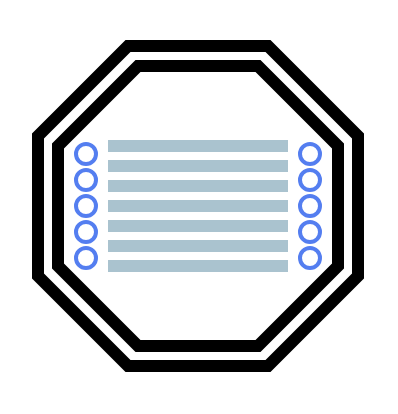 <mxfile version="24.5.3" type="device">
  <diagram name="Page-1" id="ZcRAXSWJTWcisyccbfvs">
    <mxGraphModel dx="321" dy="-602" grid="1" gridSize="1" guides="1" tooltips="1" connect="1" arrows="1" fold="1" page="0" pageScale="1" pageWidth="827" pageHeight="1169" math="0" shadow="0">
      <root>
        <mxCell id="0" />
        <mxCell id="1" parent="0" />
        <mxCell id="8Hfyr7WBZAyte62RLOXz-34" value="" style="rounded=0;whiteSpace=wrap;html=1;strokeColor=none;fillColor=none;" parent="1" vertex="1">
          <mxGeometry x="249" y="807" width="198" height="206" as="geometry" />
        </mxCell>
        <mxCell id="8Hfyr7WBZAyte62RLOXz-1" value="" style="endArrow=none;html=1;rounded=0;strokeWidth=6;" parent="1" edge="1">
          <mxGeometry width="50" height="50" relative="1" as="geometry">
            <mxPoint x="418" y="900" as="sourcePoint" />
            <mxPoint x="418" y="920" as="targetPoint" />
            <Array as="points">
              <mxPoint x="418" y="940" />
              <mxPoint x="378" y="980" />
              <mxPoint x="318" y="980" />
              <mxPoint x="278" y="940" />
              <mxPoint x="278" y="880" />
              <mxPoint x="318" y="840" />
              <mxPoint x="378" y="840" />
              <mxPoint x="418" y="880" />
            </Array>
          </mxGeometry>
        </mxCell>
        <mxCell id="8Hfyr7WBZAyte62RLOXz-2" value="" style="endArrow=none;html=1;rounded=0;strokeWidth=6;" parent="1" edge="1">
          <mxGeometry width="50" height="50" relative="1" as="geometry">
            <mxPoint x="428" y="900" as="sourcePoint" />
            <mxPoint x="428" y="920" as="targetPoint" />
            <Array as="points">
              <mxPoint x="428" y="945" />
              <mxPoint x="383" y="990" />
              <mxPoint x="313" y="990" />
              <mxPoint x="268" y="945" />
              <mxPoint x="268" y="875" />
              <mxPoint x="313" y="830" />
              <mxPoint x="383" y="830" />
              <mxPoint x="428" y="875" />
            </Array>
          </mxGeometry>
        </mxCell>
        <mxCell id="8Hfyr7WBZAyte62RLOXz-21" value="" style="shape=trapezoid;perimeter=trapezoidPerimeter;whiteSpace=wrap;html=1;fixedSize=1;strokeColor=none;fillColor=#FFFFFF;size=22;" parent="1" vertex="1">
          <mxGeometry x="303" y="852" width="90" height="21" as="geometry" />
        </mxCell>
        <mxCell id="8Hfyr7WBZAyte62RLOXz-22" value="" style="shape=trapezoid;perimeter=trapezoidPerimeter;whiteSpace=wrap;html=1;fixedSize=1;strokeColor=none;fillColor=#FFFFFF;rotation=-180;size=22;" parent="1" vertex="1">
          <mxGeometry x="303" y="947" width="90" height="23" as="geometry" />
        </mxCell>
        <mxCell id="8Hfyr7WBZAyte62RLOXz-3" value="" style="rounded=0;whiteSpace=wrap;html=1;strokeColor=none;fillColor=#AAC3CF;" parent="1" vertex="1">
          <mxGeometry x="303" y="877" width="90" height="6" as="geometry" />
        </mxCell>
        <mxCell id="8Hfyr7WBZAyte62RLOXz-7" value="" style="rounded=0;whiteSpace=wrap;html=1;strokeColor=none;fillColor=#AAC3CF;" parent="1" vertex="1">
          <mxGeometry x="303" y="887" width="90" height="6" as="geometry" />
        </mxCell>
        <mxCell id="8Hfyr7WBZAyte62RLOXz-9" value="" style="rounded=0;whiteSpace=wrap;html=1;strokeColor=none;fillColor=#AAC3CF;" parent="1" vertex="1">
          <mxGeometry x="303" y="897" width="90" height="6" as="geometry" />
        </mxCell>
        <mxCell id="8Hfyr7WBZAyte62RLOXz-12" value="" style="rounded=0;whiteSpace=wrap;html=1;strokeColor=none;fillColor=#AAC3CF;" parent="1" vertex="1">
          <mxGeometry x="303" y="907" width="90" height="6" as="geometry" />
        </mxCell>
        <mxCell id="8Hfyr7WBZAyte62RLOXz-15" value="" style="rounded=0;whiteSpace=wrap;html=1;strokeColor=none;fillColor=#AAC3CF;" parent="1" vertex="1">
          <mxGeometry x="303" y="917" width="90" height="6" as="geometry" />
        </mxCell>
        <mxCell id="8Hfyr7WBZAyte62RLOXz-17" value="" style="rounded=0;whiteSpace=wrap;html=1;strokeColor=none;fillColor=#AAC3CF;" parent="1" vertex="1">
          <mxGeometry x="303" y="927" width="90" height="6" as="geometry" />
        </mxCell>
        <mxCell id="8Hfyr7WBZAyte62RLOXz-19" value="" style="rounded=0;whiteSpace=wrap;html=1;strokeColor=none;fillColor=#AAC3CF;" parent="1" vertex="1">
          <mxGeometry x="303" y="937" width="90" height="6" as="geometry" />
        </mxCell>
        <mxCell id="8Hfyr7WBZAyte62RLOXz-24" value="" style="ellipse;whiteSpace=wrap;html=1;strokeColor=#547EF0;fillColor=none;strokeWidth=2;" parent="1" vertex="1">
          <mxGeometry x="399" y="879" width="10" height="10" as="geometry" />
        </mxCell>
        <mxCell id="8Hfyr7WBZAyte62RLOXz-25" value="" style="ellipse;whiteSpace=wrap;html=1;strokeColor=#547EF0;fillColor=none;strokeWidth=2;" parent="1" vertex="1">
          <mxGeometry x="399" y="931" width="10" height="10" as="geometry" />
        </mxCell>
        <mxCell id="8Hfyr7WBZAyte62RLOXz-26" value="" style="ellipse;whiteSpace=wrap;html=1;strokeColor=#547EF0;fillColor=none;strokeWidth=2;" parent="1" vertex="1">
          <mxGeometry x="399" y="918" width="10" height="10" as="geometry" />
        </mxCell>
        <mxCell id="8Hfyr7WBZAyte62RLOXz-27" value="" style="ellipse;whiteSpace=wrap;html=1;strokeColor=#547EF0;fillColor=none;strokeWidth=2;" parent="1" vertex="1">
          <mxGeometry x="399" y="892" width="10" height="10" as="geometry" />
        </mxCell>
        <mxCell id="8Hfyr7WBZAyte62RLOXz-28" value="" style="ellipse;whiteSpace=wrap;html=1;strokeColor=#547EF0;fillColor=none;strokeWidth=2;" parent="1" vertex="1">
          <mxGeometry x="399" y="905" width="10" height="10" as="geometry" />
        </mxCell>
        <mxCell id="8Hfyr7WBZAyte62RLOXz-29" value="" style="ellipse;whiteSpace=wrap;html=1;strokeColor=#547EF0;fillColor=none;strokeWidth=2;" parent="1" vertex="1">
          <mxGeometry x="287" y="879" width="10" height="10" as="geometry" />
        </mxCell>
        <mxCell id="8Hfyr7WBZAyte62RLOXz-30" value="" style="ellipse;whiteSpace=wrap;html=1;strokeColor=#547EF0;fillColor=none;strokeWidth=2;" parent="1" vertex="1">
          <mxGeometry x="287" y="931" width="10" height="10" as="geometry" />
        </mxCell>
        <mxCell id="8Hfyr7WBZAyte62RLOXz-31" value="" style="ellipse;whiteSpace=wrap;html=1;strokeColor=#547EF0;fillColor=none;strokeWidth=2;" parent="1" vertex="1">
          <mxGeometry x="287" y="918" width="10" height="10" as="geometry" />
        </mxCell>
        <mxCell id="8Hfyr7WBZAyte62RLOXz-32" value="" style="ellipse;whiteSpace=wrap;html=1;strokeColor=#547EF0;fillColor=none;strokeWidth=2;" parent="1" vertex="1">
          <mxGeometry x="287" y="892" width="10" height="10" as="geometry" />
        </mxCell>
        <mxCell id="8Hfyr7WBZAyte62RLOXz-33" value="" style="ellipse;whiteSpace=wrap;html=1;strokeColor=#547EF0;fillColor=none;strokeWidth=2;" parent="1" vertex="1">
          <mxGeometry x="287" y="905" width="10" height="10" as="geometry" />
        </mxCell>
      </root>
    </mxGraphModel>
  </diagram>
</mxfile>
